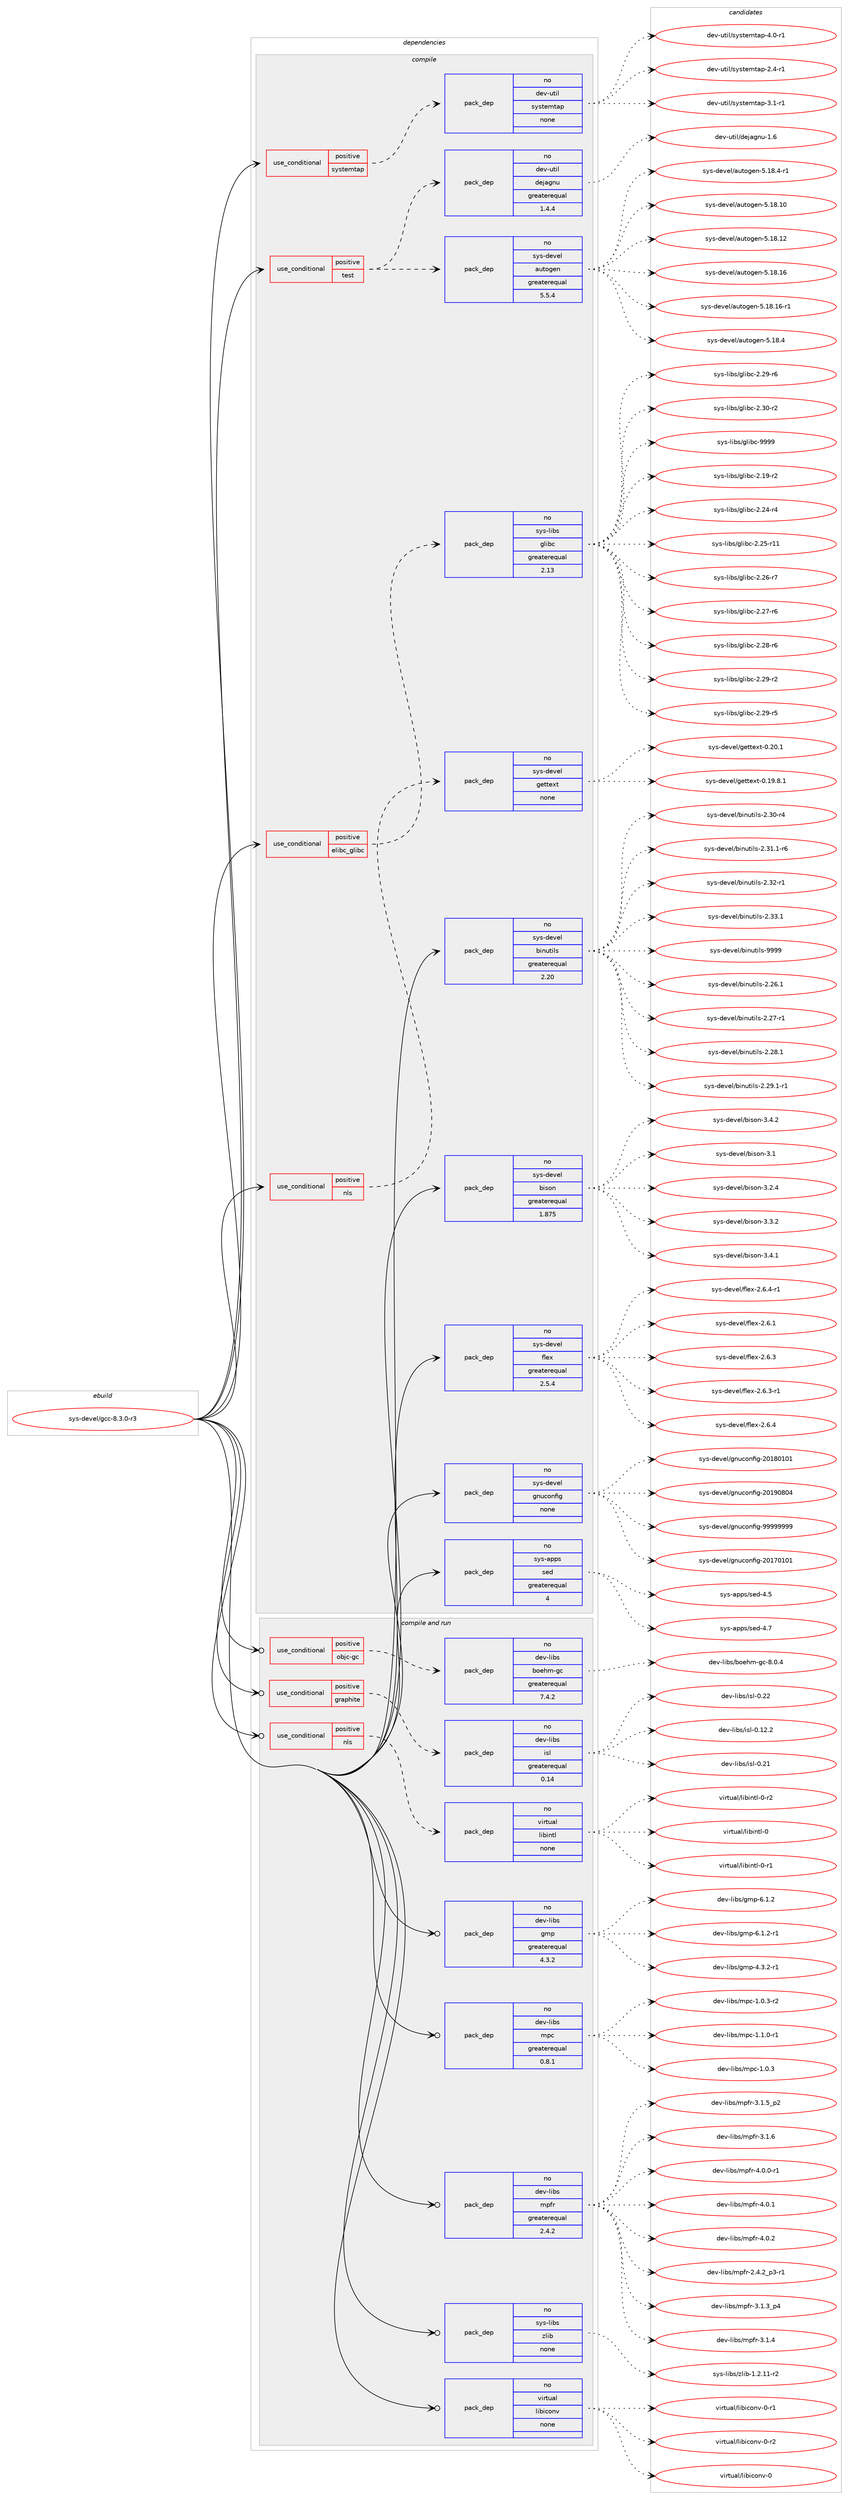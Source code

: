digraph prolog {

# *************
# Graph options
# *************

newrank=true;
concentrate=true;
compound=true;
graph [rankdir=LR,fontname=Helvetica,fontsize=10,ranksep=1.5];#, ranksep=2.5, nodesep=0.2];
edge  [arrowhead=vee];
node  [fontname=Helvetica,fontsize=10];

# **********
# The ebuild
# **********

subgraph cluster_leftcol {
color=gray;
rank=same;
label=<<i>ebuild</i>>;
id [label="sys-devel/gcc-8.3.0-r3", color=red, width=4, href="../sys-devel/gcc-8.3.0-r3.svg"];
}

# ****************
# The dependencies
# ****************

subgraph cluster_midcol {
color=gray;
label=<<i>dependencies</i>>;
subgraph cluster_compile {
fillcolor="#eeeeee";
style=filled;
label=<<i>compile</i>>;
subgraph cond213859 {
dependency889568 [label=<<TABLE BORDER="0" CELLBORDER="1" CELLSPACING="0" CELLPADDING="4"><TR><TD ROWSPAN="3" CELLPADDING="10">use_conditional</TD></TR><TR><TD>positive</TD></TR><TR><TD>elibc_glibc</TD></TR></TABLE>>, shape=none, color=red];
subgraph pack660148 {
dependency889569 [label=<<TABLE BORDER="0" CELLBORDER="1" CELLSPACING="0" CELLPADDING="4" WIDTH="220"><TR><TD ROWSPAN="6" CELLPADDING="30">pack_dep</TD></TR><TR><TD WIDTH="110">no</TD></TR><TR><TD>sys-libs</TD></TR><TR><TD>glibc</TD></TR><TR><TD>greaterequal</TD></TR><TR><TD>2.13</TD></TR></TABLE>>, shape=none, color=blue];
}
dependency889568:e -> dependency889569:w [weight=20,style="dashed",arrowhead="vee"];
}
id:e -> dependency889568:w [weight=20,style="solid",arrowhead="vee"];
subgraph cond213860 {
dependency889570 [label=<<TABLE BORDER="0" CELLBORDER="1" CELLSPACING="0" CELLPADDING="4"><TR><TD ROWSPAN="3" CELLPADDING="10">use_conditional</TD></TR><TR><TD>positive</TD></TR><TR><TD>nls</TD></TR></TABLE>>, shape=none, color=red];
subgraph pack660149 {
dependency889571 [label=<<TABLE BORDER="0" CELLBORDER="1" CELLSPACING="0" CELLPADDING="4" WIDTH="220"><TR><TD ROWSPAN="6" CELLPADDING="30">pack_dep</TD></TR><TR><TD WIDTH="110">no</TD></TR><TR><TD>sys-devel</TD></TR><TR><TD>gettext</TD></TR><TR><TD>none</TD></TR><TR><TD></TD></TR></TABLE>>, shape=none, color=blue];
}
dependency889570:e -> dependency889571:w [weight=20,style="dashed",arrowhead="vee"];
}
id:e -> dependency889570:w [weight=20,style="solid",arrowhead="vee"];
subgraph cond213861 {
dependency889572 [label=<<TABLE BORDER="0" CELLBORDER="1" CELLSPACING="0" CELLPADDING="4"><TR><TD ROWSPAN="3" CELLPADDING="10">use_conditional</TD></TR><TR><TD>positive</TD></TR><TR><TD>systemtap</TD></TR></TABLE>>, shape=none, color=red];
subgraph pack660150 {
dependency889573 [label=<<TABLE BORDER="0" CELLBORDER="1" CELLSPACING="0" CELLPADDING="4" WIDTH="220"><TR><TD ROWSPAN="6" CELLPADDING="30">pack_dep</TD></TR><TR><TD WIDTH="110">no</TD></TR><TR><TD>dev-util</TD></TR><TR><TD>systemtap</TD></TR><TR><TD>none</TD></TR><TR><TD></TD></TR></TABLE>>, shape=none, color=blue];
}
dependency889572:e -> dependency889573:w [weight=20,style="dashed",arrowhead="vee"];
}
id:e -> dependency889572:w [weight=20,style="solid",arrowhead="vee"];
subgraph cond213862 {
dependency889574 [label=<<TABLE BORDER="0" CELLBORDER="1" CELLSPACING="0" CELLPADDING="4"><TR><TD ROWSPAN="3" CELLPADDING="10">use_conditional</TD></TR><TR><TD>positive</TD></TR><TR><TD>test</TD></TR></TABLE>>, shape=none, color=red];
subgraph pack660151 {
dependency889575 [label=<<TABLE BORDER="0" CELLBORDER="1" CELLSPACING="0" CELLPADDING="4" WIDTH="220"><TR><TD ROWSPAN="6" CELLPADDING="30">pack_dep</TD></TR><TR><TD WIDTH="110">no</TD></TR><TR><TD>dev-util</TD></TR><TR><TD>dejagnu</TD></TR><TR><TD>greaterequal</TD></TR><TR><TD>1.4.4</TD></TR></TABLE>>, shape=none, color=blue];
}
dependency889574:e -> dependency889575:w [weight=20,style="dashed",arrowhead="vee"];
subgraph pack660152 {
dependency889576 [label=<<TABLE BORDER="0" CELLBORDER="1" CELLSPACING="0" CELLPADDING="4" WIDTH="220"><TR><TD ROWSPAN="6" CELLPADDING="30">pack_dep</TD></TR><TR><TD WIDTH="110">no</TD></TR><TR><TD>sys-devel</TD></TR><TR><TD>autogen</TD></TR><TR><TD>greaterequal</TD></TR><TR><TD>5.5.4</TD></TR></TABLE>>, shape=none, color=blue];
}
dependency889574:e -> dependency889576:w [weight=20,style="dashed",arrowhead="vee"];
}
id:e -> dependency889574:w [weight=20,style="solid",arrowhead="vee"];
subgraph pack660153 {
dependency889577 [label=<<TABLE BORDER="0" CELLBORDER="1" CELLSPACING="0" CELLPADDING="4" WIDTH="220"><TR><TD ROWSPAN="6" CELLPADDING="30">pack_dep</TD></TR><TR><TD WIDTH="110">no</TD></TR><TR><TD>sys-apps</TD></TR><TR><TD>sed</TD></TR><TR><TD>greaterequal</TD></TR><TR><TD>4</TD></TR></TABLE>>, shape=none, color=blue];
}
id:e -> dependency889577:w [weight=20,style="solid",arrowhead="vee"];
subgraph pack660154 {
dependency889578 [label=<<TABLE BORDER="0" CELLBORDER="1" CELLSPACING="0" CELLPADDING="4" WIDTH="220"><TR><TD ROWSPAN="6" CELLPADDING="30">pack_dep</TD></TR><TR><TD WIDTH="110">no</TD></TR><TR><TD>sys-devel</TD></TR><TR><TD>binutils</TD></TR><TR><TD>greaterequal</TD></TR><TR><TD>2.20</TD></TR></TABLE>>, shape=none, color=blue];
}
id:e -> dependency889578:w [weight=20,style="solid",arrowhead="vee"];
subgraph pack660155 {
dependency889579 [label=<<TABLE BORDER="0" CELLBORDER="1" CELLSPACING="0" CELLPADDING="4" WIDTH="220"><TR><TD ROWSPAN="6" CELLPADDING="30">pack_dep</TD></TR><TR><TD WIDTH="110">no</TD></TR><TR><TD>sys-devel</TD></TR><TR><TD>bison</TD></TR><TR><TD>greaterequal</TD></TR><TR><TD>1.875</TD></TR></TABLE>>, shape=none, color=blue];
}
id:e -> dependency889579:w [weight=20,style="solid",arrowhead="vee"];
subgraph pack660156 {
dependency889580 [label=<<TABLE BORDER="0" CELLBORDER="1" CELLSPACING="0" CELLPADDING="4" WIDTH="220"><TR><TD ROWSPAN="6" CELLPADDING="30">pack_dep</TD></TR><TR><TD WIDTH="110">no</TD></TR><TR><TD>sys-devel</TD></TR><TR><TD>flex</TD></TR><TR><TD>greaterequal</TD></TR><TR><TD>2.5.4</TD></TR></TABLE>>, shape=none, color=blue];
}
id:e -> dependency889580:w [weight=20,style="solid",arrowhead="vee"];
subgraph pack660157 {
dependency889581 [label=<<TABLE BORDER="0" CELLBORDER="1" CELLSPACING="0" CELLPADDING="4" WIDTH="220"><TR><TD ROWSPAN="6" CELLPADDING="30">pack_dep</TD></TR><TR><TD WIDTH="110">no</TD></TR><TR><TD>sys-devel</TD></TR><TR><TD>gnuconfig</TD></TR><TR><TD>none</TD></TR><TR><TD></TD></TR></TABLE>>, shape=none, color=blue];
}
id:e -> dependency889581:w [weight=20,style="solid",arrowhead="vee"];
}
subgraph cluster_compileandrun {
fillcolor="#eeeeee";
style=filled;
label=<<i>compile and run</i>>;
subgraph cond213863 {
dependency889582 [label=<<TABLE BORDER="0" CELLBORDER="1" CELLSPACING="0" CELLPADDING="4"><TR><TD ROWSPAN="3" CELLPADDING="10">use_conditional</TD></TR><TR><TD>positive</TD></TR><TR><TD>graphite</TD></TR></TABLE>>, shape=none, color=red];
subgraph pack660158 {
dependency889583 [label=<<TABLE BORDER="0" CELLBORDER="1" CELLSPACING="0" CELLPADDING="4" WIDTH="220"><TR><TD ROWSPAN="6" CELLPADDING="30">pack_dep</TD></TR><TR><TD WIDTH="110">no</TD></TR><TR><TD>dev-libs</TD></TR><TR><TD>isl</TD></TR><TR><TD>greaterequal</TD></TR><TR><TD>0.14</TD></TR></TABLE>>, shape=none, color=blue];
}
dependency889582:e -> dependency889583:w [weight=20,style="dashed",arrowhead="vee"];
}
id:e -> dependency889582:w [weight=20,style="solid",arrowhead="odotvee"];
subgraph cond213864 {
dependency889584 [label=<<TABLE BORDER="0" CELLBORDER="1" CELLSPACING="0" CELLPADDING="4"><TR><TD ROWSPAN="3" CELLPADDING="10">use_conditional</TD></TR><TR><TD>positive</TD></TR><TR><TD>nls</TD></TR></TABLE>>, shape=none, color=red];
subgraph pack660159 {
dependency889585 [label=<<TABLE BORDER="0" CELLBORDER="1" CELLSPACING="0" CELLPADDING="4" WIDTH="220"><TR><TD ROWSPAN="6" CELLPADDING="30">pack_dep</TD></TR><TR><TD WIDTH="110">no</TD></TR><TR><TD>virtual</TD></TR><TR><TD>libintl</TD></TR><TR><TD>none</TD></TR><TR><TD></TD></TR></TABLE>>, shape=none, color=blue];
}
dependency889584:e -> dependency889585:w [weight=20,style="dashed",arrowhead="vee"];
}
id:e -> dependency889584:w [weight=20,style="solid",arrowhead="odotvee"];
subgraph cond213865 {
dependency889586 [label=<<TABLE BORDER="0" CELLBORDER="1" CELLSPACING="0" CELLPADDING="4"><TR><TD ROWSPAN="3" CELLPADDING="10">use_conditional</TD></TR><TR><TD>positive</TD></TR><TR><TD>objc-gc</TD></TR></TABLE>>, shape=none, color=red];
subgraph pack660160 {
dependency889587 [label=<<TABLE BORDER="0" CELLBORDER="1" CELLSPACING="0" CELLPADDING="4" WIDTH="220"><TR><TD ROWSPAN="6" CELLPADDING="30">pack_dep</TD></TR><TR><TD WIDTH="110">no</TD></TR><TR><TD>dev-libs</TD></TR><TR><TD>boehm-gc</TD></TR><TR><TD>greaterequal</TD></TR><TR><TD>7.4.2</TD></TR></TABLE>>, shape=none, color=blue];
}
dependency889586:e -> dependency889587:w [weight=20,style="dashed",arrowhead="vee"];
}
id:e -> dependency889586:w [weight=20,style="solid",arrowhead="odotvee"];
subgraph pack660161 {
dependency889588 [label=<<TABLE BORDER="0" CELLBORDER="1" CELLSPACING="0" CELLPADDING="4" WIDTH="220"><TR><TD ROWSPAN="6" CELLPADDING="30">pack_dep</TD></TR><TR><TD WIDTH="110">no</TD></TR><TR><TD>dev-libs</TD></TR><TR><TD>gmp</TD></TR><TR><TD>greaterequal</TD></TR><TR><TD>4.3.2</TD></TR></TABLE>>, shape=none, color=blue];
}
id:e -> dependency889588:w [weight=20,style="solid",arrowhead="odotvee"];
subgraph pack660162 {
dependency889589 [label=<<TABLE BORDER="0" CELLBORDER="1" CELLSPACING="0" CELLPADDING="4" WIDTH="220"><TR><TD ROWSPAN="6" CELLPADDING="30">pack_dep</TD></TR><TR><TD WIDTH="110">no</TD></TR><TR><TD>dev-libs</TD></TR><TR><TD>mpc</TD></TR><TR><TD>greaterequal</TD></TR><TR><TD>0.8.1</TD></TR></TABLE>>, shape=none, color=blue];
}
id:e -> dependency889589:w [weight=20,style="solid",arrowhead="odotvee"];
subgraph pack660163 {
dependency889590 [label=<<TABLE BORDER="0" CELLBORDER="1" CELLSPACING="0" CELLPADDING="4" WIDTH="220"><TR><TD ROWSPAN="6" CELLPADDING="30">pack_dep</TD></TR><TR><TD WIDTH="110">no</TD></TR><TR><TD>dev-libs</TD></TR><TR><TD>mpfr</TD></TR><TR><TD>greaterequal</TD></TR><TR><TD>2.4.2</TD></TR></TABLE>>, shape=none, color=blue];
}
id:e -> dependency889590:w [weight=20,style="solid",arrowhead="odotvee"];
subgraph pack660164 {
dependency889591 [label=<<TABLE BORDER="0" CELLBORDER="1" CELLSPACING="0" CELLPADDING="4" WIDTH="220"><TR><TD ROWSPAN="6" CELLPADDING="30">pack_dep</TD></TR><TR><TD WIDTH="110">no</TD></TR><TR><TD>sys-libs</TD></TR><TR><TD>zlib</TD></TR><TR><TD>none</TD></TR><TR><TD></TD></TR></TABLE>>, shape=none, color=blue];
}
id:e -> dependency889591:w [weight=20,style="solid",arrowhead="odotvee"];
subgraph pack660165 {
dependency889592 [label=<<TABLE BORDER="0" CELLBORDER="1" CELLSPACING="0" CELLPADDING="4" WIDTH="220"><TR><TD ROWSPAN="6" CELLPADDING="30">pack_dep</TD></TR><TR><TD WIDTH="110">no</TD></TR><TR><TD>virtual</TD></TR><TR><TD>libiconv</TD></TR><TR><TD>none</TD></TR><TR><TD></TD></TR></TABLE>>, shape=none, color=blue];
}
id:e -> dependency889592:w [weight=20,style="solid",arrowhead="odotvee"];
}
subgraph cluster_run {
fillcolor="#eeeeee";
style=filled;
label=<<i>run</i>>;
}
}

# **************
# The candidates
# **************

subgraph cluster_choices {
rank=same;
color=gray;
label=<<i>candidates</i>>;

subgraph choice660148 {
color=black;
nodesep=1;
choice115121115451081059811547103108105989945504649574511450 [label="sys-libs/glibc-2.19-r2", color=red, width=4,href="../sys-libs/glibc-2.19-r2.svg"];
choice115121115451081059811547103108105989945504650524511452 [label="sys-libs/glibc-2.24-r4", color=red, width=4,href="../sys-libs/glibc-2.24-r4.svg"];
choice11512111545108105981154710310810598994550465053451144949 [label="sys-libs/glibc-2.25-r11", color=red, width=4,href="../sys-libs/glibc-2.25-r11.svg"];
choice115121115451081059811547103108105989945504650544511455 [label="sys-libs/glibc-2.26-r7", color=red, width=4,href="../sys-libs/glibc-2.26-r7.svg"];
choice115121115451081059811547103108105989945504650554511454 [label="sys-libs/glibc-2.27-r6", color=red, width=4,href="../sys-libs/glibc-2.27-r6.svg"];
choice115121115451081059811547103108105989945504650564511454 [label="sys-libs/glibc-2.28-r6", color=red, width=4,href="../sys-libs/glibc-2.28-r6.svg"];
choice115121115451081059811547103108105989945504650574511450 [label="sys-libs/glibc-2.29-r2", color=red, width=4,href="../sys-libs/glibc-2.29-r2.svg"];
choice115121115451081059811547103108105989945504650574511453 [label="sys-libs/glibc-2.29-r5", color=red, width=4,href="../sys-libs/glibc-2.29-r5.svg"];
choice115121115451081059811547103108105989945504650574511454 [label="sys-libs/glibc-2.29-r6", color=red, width=4,href="../sys-libs/glibc-2.29-r6.svg"];
choice115121115451081059811547103108105989945504651484511450 [label="sys-libs/glibc-2.30-r2", color=red, width=4,href="../sys-libs/glibc-2.30-r2.svg"];
choice11512111545108105981154710310810598994557575757 [label="sys-libs/glibc-9999", color=red, width=4,href="../sys-libs/glibc-9999.svg"];
dependency889569:e -> choice115121115451081059811547103108105989945504649574511450:w [style=dotted,weight="100"];
dependency889569:e -> choice115121115451081059811547103108105989945504650524511452:w [style=dotted,weight="100"];
dependency889569:e -> choice11512111545108105981154710310810598994550465053451144949:w [style=dotted,weight="100"];
dependency889569:e -> choice115121115451081059811547103108105989945504650544511455:w [style=dotted,weight="100"];
dependency889569:e -> choice115121115451081059811547103108105989945504650554511454:w [style=dotted,weight="100"];
dependency889569:e -> choice115121115451081059811547103108105989945504650564511454:w [style=dotted,weight="100"];
dependency889569:e -> choice115121115451081059811547103108105989945504650574511450:w [style=dotted,weight="100"];
dependency889569:e -> choice115121115451081059811547103108105989945504650574511453:w [style=dotted,weight="100"];
dependency889569:e -> choice115121115451081059811547103108105989945504650574511454:w [style=dotted,weight="100"];
dependency889569:e -> choice115121115451081059811547103108105989945504651484511450:w [style=dotted,weight="100"];
dependency889569:e -> choice11512111545108105981154710310810598994557575757:w [style=dotted,weight="100"];
}
subgraph choice660149 {
color=black;
nodesep=1;
choice1151211154510010111810110847103101116116101120116454846495746564649 [label="sys-devel/gettext-0.19.8.1", color=red, width=4,href="../sys-devel/gettext-0.19.8.1.svg"];
choice115121115451001011181011084710310111611610112011645484650484649 [label="sys-devel/gettext-0.20.1", color=red, width=4,href="../sys-devel/gettext-0.20.1.svg"];
dependency889571:e -> choice1151211154510010111810110847103101116116101120116454846495746564649:w [style=dotted,weight="100"];
dependency889571:e -> choice115121115451001011181011084710310111611610112011645484650484649:w [style=dotted,weight="100"];
}
subgraph choice660150 {
color=black;
nodesep=1;
choice100101118451171161051084711512111511610110911697112455046524511449 [label="dev-util/systemtap-2.4-r1", color=red, width=4,href="../dev-util/systemtap-2.4-r1.svg"];
choice100101118451171161051084711512111511610110911697112455146494511449 [label="dev-util/systemtap-3.1-r1", color=red, width=4,href="../dev-util/systemtap-3.1-r1.svg"];
choice100101118451171161051084711512111511610110911697112455246484511449 [label="dev-util/systemtap-4.0-r1", color=red, width=4,href="../dev-util/systemtap-4.0-r1.svg"];
dependency889573:e -> choice100101118451171161051084711512111511610110911697112455046524511449:w [style=dotted,weight="100"];
dependency889573:e -> choice100101118451171161051084711512111511610110911697112455146494511449:w [style=dotted,weight="100"];
dependency889573:e -> choice100101118451171161051084711512111511610110911697112455246484511449:w [style=dotted,weight="100"];
}
subgraph choice660151 {
color=black;
nodesep=1;
choice10010111845117116105108471001011069710311011745494654 [label="dev-util/dejagnu-1.6", color=red, width=4,href="../dev-util/dejagnu-1.6.svg"];
dependency889575:e -> choice10010111845117116105108471001011069710311011745494654:w [style=dotted,weight="100"];
}
subgraph choice660152 {
color=black;
nodesep=1;
choice1151211154510010111810110847971171161111031011104553464956464948 [label="sys-devel/autogen-5.18.10", color=red, width=4,href="../sys-devel/autogen-5.18.10.svg"];
choice1151211154510010111810110847971171161111031011104553464956464950 [label="sys-devel/autogen-5.18.12", color=red, width=4,href="../sys-devel/autogen-5.18.12.svg"];
choice1151211154510010111810110847971171161111031011104553464956464954 [label="sys-devel/autogen-5.18.16", color=red, width=4,href="../sys-devel/autogen-5.18.16.svg"];
choice11512111545100101118101108479711711611110310111045534649564649544511449 [label="sys-devel/autogen-5.18.16-r1", color=red, width=4,href="../sys-devel/autogen-5.18.16-r1.svg"];
choice11512111545100101118101108479711711611110310111045534649564652 [label="sys-devel/autogen-5.18.4", color=red, width=4,href="../sys-devel/autogen-5.18.4.svg"];
choice115121115451001011181011084797117116111103101110455346495646524511449 [label="sys-devel/autogen-5.18.4-r1", color=red, width=4,href="../sys-devel/autogen-5.18.4-r1.svg"];
dependency889576:e -> choice1151211154510010111810110847971171161111031011104553464956464948:w [style=dotted,weight="100"];
dependency889576:e -> choice1151211154510010111810110847971171161111031011104553464956464950:w [style=dotted,weight="100"];
dependency889576:e -> choice1151211154510010111810110847971171161111031011104553464956464954:w [style=dotted,weight="100"];
dependency889576:e -> choice11512111545100101118101108479711711611110310111045534649564649544511449:w [style=dotted,weight="100"];
dependency889576:e -> choice11512111545100101118101108479711711611110310111045534649564652:w [style=dotted,weight="100"];
dependency889576:e -> choice115121115451001011181011084797117116111103101110455346495646524511449:w [style=dotted,weight="100"];
}
subgraph choice660153 {
color=black;
nodesep=1;
choice11512111545971121121154711510110045524653 [label="sys-apps/sed-4.5", color=red, width=4,href="../sys-apps/sed-4.5.svg"];
choice11512111545971121121154711510110045524655 [label="sys-apps/sed-4.7", color=red, width=4,href="../sys-apps/sed-4.7.svg"];
dependency889577:e -> choice11512111545971121121154711510110045524653:w [style=dotted,weight="100"];
dependency889577:e -> choice11512111545971121121154711510110045524655:w [style=dotted,weight="100"];
}
subgraph choice660154 {
color=black;
nodesep=1;
choice11512111545100101118101108479810511011711610510811545504650544649 [label="sys-devel/binutils-2.26.1", color=red, width=4,href="../sys-devel/binutils-2.26.1.svg"];
choice11512111545100101118101108479810511011711610510811545504650554511449 [label="sys-devel/binutils-2.27-r1", color=red, width=4,href="../sys-devel/binutils-2.27-r1.svg"];
choice11512111545100101118101108479810511011711610510811545504650564649 [label="sys-devel/binutils-2.28.1", color=red, width=4,href="../sys-devel/binutils-2.28.1.svg"];
choice115121115451001011181011084798105110117116105108115455046505746494511449 [label="sys-devel/binutils-2.29.1-r1", color=red, width=4,href="../sys-devel/binutils-2.29.1-r1.svg"];
choice11512111545100101118101108479810511011711610510811545504651484511452 [label="sys-devel/binutils-2.30-r4", color=red, width=4,href="../sys-devel/binutils-2.30-r4.svg"];
choice115121115451001011181011084798105110117116105108115455046514946494511454 [label="sys-devel/binutils-2.31.1-r6", color=red, width=4,href="../sys-devel/binutils-2.31.1-r6.svg"];
choice11512111545100101118101108479810511011711610510811545504651504511449 [label="sys-devel/binutils-2.32-r1", color=red, width=4,href="../sys-devel/binutils-2.32-r1.svg"];
choice11512111545100101118101108479810511011711610510811545504651514649 [label="sys-devel/binutils-2.33.1", color=red, width=4,href="../sys-devel/binutils-2.33.1.svg"];
choice1151211154510010111810110847981051101171161051081154557575757 [label="sys-devel/binutils-9999", color=red, width=4,href="../sys-devel/binutils-9999.svg"];
dependency889578:e -> choice11512111545100101118101108479810511011711610510811545504650544649:w [style=dotted,weight="100"];
dependency889578:e -> choice11512111545100101118101108479810511011711610510811545504650554511449:w [style=dotted,weight="100"];
dependency889578:e -> choice11512111545100101118101108479810511011711610510811545504650564649:w [style=dotted,weight="100"];
dependency889578:e -> choice115121115451001011181011084798105110117116105108115455046505746494511449:w [style=dotted,weight="100"];
dependency889578:e -> choice11512111545100101118101108479810511011711610510811545504651484511452:w [style=dotted,weight="100"];
dependency889578:e -> choice115121115451001011181011084798105110117116105108115455046514946494511454:w [style=dotted,weight="100"];
dependency889578:e -> choice11512111545100101118101108479810511011711610510811545504651504511449:w [style=dotted,weight="100"];
dependency889578:e -> choice11512111545100101118101108479810511011711610510811545504651514649:w [style=dotted,weight="100"];
dependency889578:e -> choice1151211154510010111810110847981051101171161051081154557575757:w [style=dotted,weight="100"];
}
subgraph choice660155 {
color=black;
nodesep=1;
choice11512111545100101118101108479810511511111045514649 [label="sys-devel/bison-3.1", color=red, width=4,href="../sys-devel/bison-3.1.svg"];
choice115121115451001011181011084798105115111110455146504652 [label="sys-devel/bison-3.2.4", color=red, width=4,href="../sys-devel/bison-3.2.4.svg"];
choice115121115451001011181011084798105115111110455146514650 [label="sys-devel/bison-3.3.2", color=red, width=4,href="../sys-devel/bison-3.3.2.svg"];
choice115121115451001011181011084798105115111110455146524649 [label="sys-devel/bison-3.4.1", color=red, width=4,href="../sys-devel/bison-3.4.1.svg"];
choice115121115451001011181011084798105115111110455146524650 [label="sys-devel/bison-3.4.2", color=red, width=4,href="../sys-devel/bison-3.4.2.svg"];
dependency889579:e -> choice11512111545100101118101108479810511511111045514649:w [style=dotted,weight="100"];
dependency889579:e -> choice115121115451001011181011084798105115111110455146504652:w [style=dotted,weight="100"];
dependency889579:e -> choice115121115451001011181011084798105115111110455146514650:w [style=dotted,weight="100"];
dependency889579:e -> choice115121115451001011181011084798105115111110455146524649:w [style=dotted,weight="100"];
dependency889579:e -> choice115121115451001011181011084798105115111110455146524650:w [style=dotted,weight="100"];
}
subgraph choice660156 {
color=black;
nodesep=1;
choice1151211154510010111810110847102108101120455046544649 [label="sys-devel/flex-2.6.1", color=red, width=4,href="../sys-devel/flex-2.6.1.svg"];
choice1151211154510010111810110847102108101120455046544651 [label="sys-devel/flex-2.6.3", color=red, width=4,href="../sys-devel/flex-2.6.3.svg"];
choice11512111545100101118101108471021081011204550465446514511449 [label="sys-devel/flex-2.6.3-r1", color=red, width=4,href="../sys-devel/flex-2.6.3-r1.svg"];
choice1151211154510010111810110847102108101120455046544652 [label="sys-devel/flex-2.6.4", color=red, width=4,href="../sys-devel/flex-2.6.4.svg"];
choice11512111545100101118101108471021081011204550465446524511449 [label="sys-devel/flex-2.6.4-r1", color=red, width=4,href="../sys-devel/flex-2.6.4-r1.svg"];
dependency889580:e -> choice1151211154510010111810110847102108101120455046544649:w [style=dotted,weight="100"];
dependency889580:e -> choice1151211154510010111810110847102108101120455046544651:w [style=dotted,weight="100"];
dependency889580:e -> choice11512111545100101118101108471021081011204550465446514511449:w [style=dotted,weight="100"];
dependency889580:e -> choice1151211154510010111810110847102108101120455046544652:w [style=dotted,weight="100"];
dependency889580:e -> choice11512111545100101118101108471021081011204550465446524511449:w [style=dotted,weight="100"];
}
subgraph choice660157 {
color=black;
nodesep=1;
choice115121115451001011181011084710311011799111110102105103455048495548494849 [label="sys-devel/gnuconfig-20170101", color=red, width=4,href="../sys-devel/gnuconfig-20170101.svg"];
choice115121115451001011181011084710311011799111110102105103455048495648494849 [label="sys-devel/gnuconfig-20180101", color=red, width=4,href="../sys-devel/gnuconfig-20180101.svg"];
choice115121115451001011181011084710311011799111110102105103455048495748564852 [label="sys-devel/gnuconfig-20190804", color=red, width=4,href="../sys-devel/gnuconfig-20190804.svg"];
choice115121115451001011181011084710311011799111110102105103455757575757575757 [label="sys-devel/gnuconfig-99999999", color=red, width=4,href="../sys-devel/gnuconfig-99999999.svg"];
dependency889581:e -> choice115121115451001011181011084710311011799111110102105103455048495548494849:w [style=dotted,weight="100"];
dependency889581:e -> choice115121115451001011181011084710311011799111110102105103455048495648494849:w [style=dotted,weight="100"];
dependency889581:e -> choice115121115451001011181011084710311011799111110102105103455048495748564852:w [style=dotted,weight="100"];
dependency889581:e -> choice115121115451001011181011084710311011799111110102105103455757575757575757:w [style=dotted,weight="100"];
}
subgraph choice660158 {
color=black;
nodesep=1;
choice10010111845108105981154710511510845484649504650 [label="dev-libs/isl-0.12.2", color=red, width=4,href="../dev-libs/isl-0.12.2.svg"];
choice1001011184510810598115471051151084548465049 [label="dev-libs/isl-0.21", color=red, width=4,href="../dev-libs/isl-0.21.svg"];
choice1001011184510810598115471051151084548465050 [label="dev-libs/isl-0.22", color=red, width=4,href="../dev-libs/isl-0.22.svg"];
dependency889583:e -> choice10010111845108105981154710511510845484649504650:w [style=dotted,weight="100"];
dependency889583:e -> choice1001011184510810598115471051151084548465049:w [style=dotted,weight="100"];
dependency889583:e -> choice1001011184510810598115471051151084548465050:w [style=dotted,weight="100"];
}
subgraph choice660159 {
color=black;
nodesep=1;
choice1181051141161179710847108105981051101161084548 [label="virtual/libintl-0", color=red, width=4,href="../virtual/libintl-0.svg"];
choice11810511411611797108471081059810511011610845484511449 [label="virtual/libintl-0-r1", color=red, width=4,href="../virtual/libintl-0-r1.svg"];
choice11810511411611797108471081059810511011610845484511450 [label="virtual/libintl-0-r2", color=red, width=4,href="../virtual/libintl-0-r2.svg"];
dependency889585:e -> choice1181051141161179710847108105981051101161084548:w [style=dotted,weight="100"];
dependency889585:e -> choice11810511411611797108471081059810511011610845484511449:w [style=dotted,weight="100"];
dependency889585:e -> choice11810511411611797108471081059810511011610845484511450:w [style=dotted,weight="100"];
}
subgraph choice660160 {
color=black;
nodesep=1;
choice100101118451081059811547981111011041094510399455646484652 [label="dev-libs/boehm-gc-8.0.4", color=red, width=4,href="../dev-libs/boehm-gc-8.0.4.svg"];
dependency889587:e -> choice100101118451081059811547981111011041094510399455646484652:w [style=dotted,weight="100"];
}
subgraph choice660161 {
color=black;
nodesep=1;
choice1001011184510810598115471031091124552465146504511449 [label="dev-libs/gmp-4.3.2-r1", color=red, width=4,href="../dev-libs/gmp-4.3.2-r1.svg"];
choice100101118451081059811547103109112455446494650 [label="dev-libs/gmp-6.1.2", color=red, width=4,href="../dev-libs/gmp-6.1.2.svg"];
choice1001011184510810598115471031091124554464946504511449 [label="dev-libs/gmp-6.1.2-r1", color=red, width=4,href="../dev-libs/gmp-6.1.2-r1.svg"];
dependency889588:e -> choice1001011184510810598115471031091124552465146504511449:w [style=dotted,weight="100"];
dependency889588:e -> choice100101118451081059811547103109112455446494650:w [style=dotted,weight="100"];
dependency889588:e -> choice1001011184510810598115471031091124554464946504511449:w [style=dotted,weight="100"];
}
subgraph choice660162 {
color=black;
nodesep=1;
choice10010111845108105981154710911299454946484651 [label="dev-libs/mpc-1.0.3", color=red, width=4,href="../dev-libs/mpc-1.0.3.svg"];
choice100101118451081059811547109112994549464846514511450 [label="dev-libs/mpc-1.0.3-r2", color=red, width=4,href="../dev-libs/mpc-1.0.3-r2.svg"];
choice100101118451081059811547109112994549464946484511449 [label="dev-libs/mpc-1.1.0-r1", color=red, width=4,href="../dev-libs/mpc-1.1.0-r1.svg"];
dependency889589:e -> choice10010111845108105981154710911299454946484651:w [style=dotted,weight="100"];
dependency889589:e -> choice100101118451081059811547109112994549464846514511450:w [style=dotted,weight="100"];
dependency889589:e -> choice100101118451081059811547109112994549464946484511449:w [style=dotted,weight="100"];
}
subgraph choice660163 {
color=black;
nodesep=1;
choice10010111845108105981154710911210211445504652465095112514511449 [label="dev-libs/mpfr-2.4.2_p3-r1", color=red, width=4,href="../dev-libs/mpfr-2.4.2_p3-r1.svg"];
choice1001011184510810598115471091121021144551464946519511252 [label="dev-libs/mpfr-3.1.3_p4", color=red, width=4,href="../dev-libs/mpfr-3.1.3_p4.svg"];
choice100101118451081059811547109112102114455146494652 [label="dev-libs/mpfr-3.1.4", color=red, width=4,href="../dev-libs/mpfr-3.1.4.svg"];
choice1001011184510810598115471091121021144551464946539511250 [label="dev-libs/mpfr-3.1.5_p2", color=red, width=4,href="../dev-libs/mpfr-3.1.5_p2.svg"];
choice100101118451081059811547109112102114455146494654 [label="dev-libs/mpfr-3.1.6", color=red, width=4,href="../dev-libs/mpfr-3.1.6.svg"];
choice1001011184510810598115471091121021144552464846484511449 [label="dev-libs/mpfr-4.0.0-r1", color=red, width=4,href="../dev-libs/mpfr-4.0.0-r1.svg"];
choice100101118451081059811547109112102114455246484649 [label="dev-libs/mpfr-4.0.1", color=red, width=4,href="../dev-libs/mpfr-4.0.1.svg"];
choice100101118451081059811547109112102114455246484650 [label="dev-libs/mpfr-4.0.2", color=red, width=4,href="../dev-libs/mpfr-4.0.2.svg"];
dependency889590:e -> choice10010111845108105981154710911210211445504652465095112514511449:w [style=dotted,weight="100"];
dependency889590:e -> choice1001011184510810598115471091121021144551464946519511252:w [style=dotted,weight="100"];
dependency889590:e -> choice100101118451081059811547109112102114455146494652:w [style=dotted,weight="100"];
dependency889590:e -> choice1001011184510810598115471091121021144551464946539511250:w [style=dotted,weight="100"];
dependency889590:e -> choice100101118451081059811547109112102114455146494654:w [style=dotted,weight="100"];
dependency889590:e -> choice1001011184510810598115471091121021144552464846484511449:w [style=dotted,weight="100"];
dependency889590:e -> choice100101118451081059811547109112102114455246484649:w [style=dotted,weight="100"];
dependency889590:e -> choice100101118451081059811547109112102114455246484650:w [style=dotted,weight="100"];
}
subgraph choice660164 {
color=black;
nodesep=1;
choice11512111545108105981154712210810598454946504649494511450 [label="sys-libs/zlib-1.2.11-r2", color=red, width=4,href="../sys-libs/zlib-1.2.11-r2.svg"];
dependency889591:e -> choice11512111545108105981154712210810598454946504649494511450:w [style=dotted,weight="100"];
}
subgraph choice660165 {
color=black;
nodesep=1;
choice118105114116117971084710810598105991111101184548 [label="virtual/libiconv-0", color=red, width=4,href="../virtual/libiconv-0.svg"];
choice1181051141161179710847108105981059911111011845484511449 [label="virtual/libiconv-0-r1", color=red, width=4,href="../virtual/libiconv-0-r1.svg"];
choice1181051141161179710847108105981059911111011845484511450 [label="virtual/libiconv-0-r2", color=red, width=4,href="../virtual/libiconv-0-r2.svg"];
dependency889592:e -> choice118105114116117971084710810598105991111101184548:w [style=dotted,weight="100"];
dependency889592:e -> choice1181051141161179710847108105981059911111011845484511449:w [style=dotted,weight="100"];
dependency889592:e -> choice1181051141161179710847108105981059911111011845484511450:w [style=dotted,weight="100"];
}
}

}
